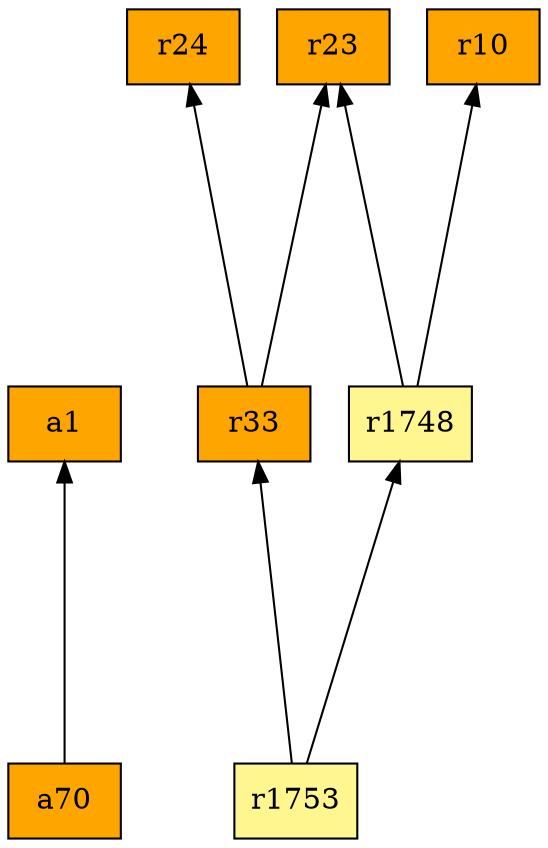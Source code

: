 digraph G {
rankdir=BT;ranksep="2.0";
"a1" [shape=record,fillcolor=orange,style=filled,label="{a1}"];
"a70" [shape=record,fillcolor=orange,style=filled,label="{a70}"];
"r24" [shape=record,fillcolor=orange,style=filled,label="{r24}"];
"r23" [shape=record,fillcolor=orange,style=filled,label="{r23}"];
"r33" [shape=record,fillcolor=orange,style=filled,label="{r33}"];
"r1748" [shape=record,fillcolor=khaki1,style=filled,label="{r1748}"];
"r1753" [shape=record,fillcolor=khaki1,style=filled,label="{r1753}"];
"r10" [shape=record,fillcolor=orange,style=filled,label="{r10}"];
"a70" -> "a1"
"r33" -> "r24"
"r33" -> "r23"
"r1748" -> "r23"
"r1748" -> "r10"
"r1753" -> "r33"
"r1753" -> "r1748"
}